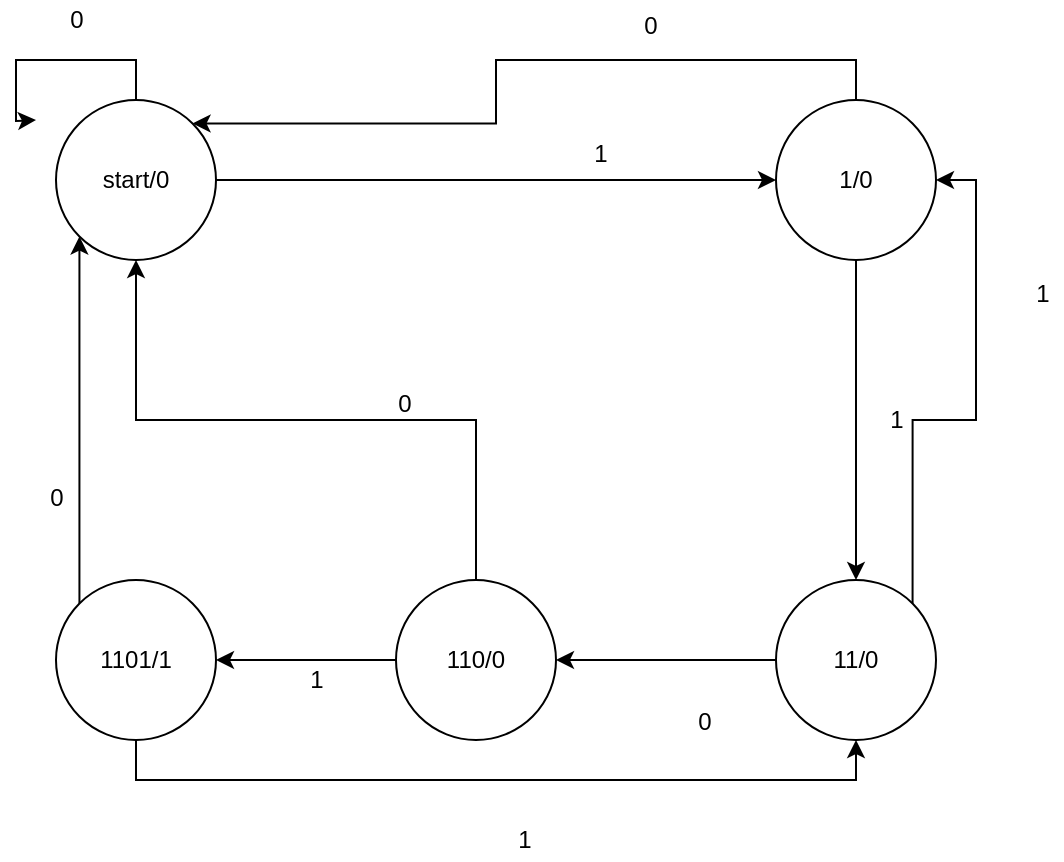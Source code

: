 <mxfile version="12.5.5" type="device"><diagram id="NwbNw7dno2CFMQrTIypK" name="Page-1"><mxGraphModel dx="1422" dy="768" grid="1" gridSize="10" guides="1" tooltips="1" connect="1" arrows="1" fold="1" page="1" pageScale="1" pageWidth="850" pageHeight="1100" math="0" shadow="0"><root><mxCell id="0"/><mxCell id="1" parent="0"/><mxCell id="fIMrm-GxBL-ZDaVqOaT6-3" style="edgeStyle=orthogonalEdgeStyle;rounded=0;orthogonalLoop=1;jettySize=auto;html=1;exitX=1;exitY=0.5;exitDx=0;exitDy=0;entryX=0;entryY=0.5;entryDx=0;entryDy=0;" edge="1" parent="1" source="fIMrm-GxBL-ZDaVqOaT6-1" target="fIMrm-GxBL-ZDaVqOaT6-2"><mxGeometry relative="1" as="geometry"/></mxCell><mxCell id="fIMrm-GxBL-ZDaVqOaT6-16" style="edgeStyle=orthogonalEdgeStyle;rounded=0;orthogonalLoop=1;jettySize=auto;html=1;exitX=0.5;exitY=0;exitDx=0;exitDy=0;" edge="1" parent="1" source="fIMrm-GxBL-ZDaVqOaT6-1"><mxGeometry relative="1" as="geometry"><mxPoint x="120" y="250" as="targetPoint"/></mxGeometry></mxCell><mxCell id="fIMrm-GxBL-ZDaVqOaT6-1" value="start/0" style="ellipse;whiteSpace=wrap;html=1;aspect=fixed;" vertex="1" parent="1"><mxGeometry x="130" y="240" width="80" height="80" as="geometry"/></mxCell><mxCell id="fIMrm-GxBL-ZDaVqOaT6-6" style="edgeStyle=orthogonalEdgeStyle;rounded=0;orthogonalLoop=1;jettySize=auto;html=1;exitX=0.5;exitY=1;exitDx=0;exitDy=0;" edge="1" parent="1" source="fIMrm-GxBL-ZDaVqOaT6-2" target="fIMrm-GxBL-ZDaVqOaT6-5"><mxGeometry relative="1" as="geometry"/></mxCell><mxCell id="fIMrm-GxBL-ZDaVqOaT6-26" style="edgeStyle=orthogonalEdgeStyle;rounded=0;orthogonalLoop=1;jettySize=auto;html=1;exitX=0.5;exitY=0;exitDx=0;exitDy=0;entryX=1;entryY=0;entryDx=0;entryDy=0;" edge="1" parent="1" source="fIMrm-GxBL-ZDaVqOaT6-2" target="fIMrm-GxBL-ZDaVqOaT6-1"><mxGeometry relative="1" as="geometry"/></mxCell><mxCell id="fIMrm-GxBL-ZDaVqOaT6-2" value="1/0" style="ellipse;whiteSpace=wrap;html=1;aspect=fixed;" vertex="1" parent="1"><mxGeometry x="490" y="240" width="80" height="80" as="geometry"/></mxCell><mxCell id="fIMrm-GxBL-ZDaVqOaT6-4" value="1" style="text;html=1;align=center;verticalAlign=middle;resizable=0;points=[];autosize=1;" vertex="1" parent="1"><mxGeometry x="392" y="257" width="20" height="20" as="geometry"/></mxCell><mxCell id="fIMrm-GxBL-ZDaVqOaT6-9" style="edgeStyle=orthogonalEdgeStyle;rounded=0;orthogonalLoop=1;jettySize=auto;html=1;exitX=0;exitY=0.5;exitDx=0;exitDy=0;entryX=1;entryY=0.5;entryDx=0;entryDy=0;" edge="1" parent="1" source="fIMrm-GxBL-ZDaVqOaT6-5" target="fIMrm-GxBL-ZDaVqOaT6-8"><mxGeometry relative="1" as="geometry"/></mxCell><mxCell id="fIMrm-GxBL-ZDaVqOaT6-14" style="edgeStyle=orthogonalEdgeStyle;rounded=0;orthogonalLoop=1;jettySize=auto;html=1;exitX=1;exitY=0;exitDx=0;exitDy=0;entryX=1;entryY=0.5;entryDx=0;entryDy=0;" edge="1" parent="1" source="fIMrm-GxBL-ZDaVqOaT6-5" target="fIMrm-GxBL-ZDaVqOaT6-2"><mxGeometry relative="1" as="geometry"/></mxCell><mxCell id="fIMrm-GxBL-ZDaVqOaT6-5" value="11/0" style="ellipse;whiteSpace=wrap;html=1;aspect=fixed;" vertex="1" parent="1"><mxGeometry x="490" y="480" width="80" height="80" as="geometry"/></mxCell><mxCell id="fIMrm-GxBL-ZDaVqOaT6-7" value="1" style="text;html=1;align=center;verticalAlign=middle;resizable=0;points=[];autosize=1;" vertex="1" parent="1"><mxGeometry x="540" y="390" width="20" height="20" as="geometry"/></mxCell><mxCell id="fIMrm-GxBL-ZDaVqOaT6-12" style="edgeStyle=orthogonalEdgeStyle;rounded=0;orthogonalLoop=1;jettySize=auto;html=1;exitX=0;exitY=0.5;exitDx=0;exitDy=0;entryX=1;entryY=0.5;entryDx=0;entryDy=0;" edge="1" parent="1" source="fIMrm-GxBL-ZDaVqOaT6-8" target="fIMrm-GxBL-ZDaVqOaT6-11"><mxGeometry relative="1" as="geometry"/></mxCell><mxCell id="fIMrm-GxBL-ZDaVqOaT6-19" style="edgeStyle=orthogonalEdgeStyle;rounded=0;orthogonalLoop=1;jettySize=auto;html=1;exitX=0.5;exitY=0;exitDx=0;exitDy=0;" edge="1" parent="1" source="fIMrm-GxBL-ZDaVqOaT6-8" target="fIMrm-GxBL-ZDaVqOaT6-1"><mxGeometry relative="1" as="geometry"/></mxCell><mxCell id="fIMrm-GxBL-ZDaVqOaT6-8" value="110/0" style="ellipse;whiteSpace=wrap;html=1;aspect=fixed;" vertex="1" parent="1"><mxGeometry x="300" y="480" width="80" height="80" as="geometry"/></mxCell><mxCell id="fIMrm-GxBL-ZDaVqOaT6-10" value="0" style="text;html=1;align=center;verticalAlign=middle;resizable=0;points=[];autosize=1;" vertex="1" parent="1"><mxGeometry x="444" y="541" width="20" height="20" as="geometry"/></mxCell><mxCell id="fIMrm-GxBL-ZDaVqOaT6-22" style="edgeStyle=orthogonalEdgeStyle;rounded=0;orthogonalLoop=1;jettySize=auto;html=1;exitX=0.5;exitY=1;exitDx=0;exitDy=0;entryX=0.5;entryY=1;entryDx=0;entryDy=0;" edge="1" parent="1" source="fIMrm-GxBL-ZDaVqOaT6-11" target="fIMrm-GxBL-ZDaVqOaT6-5"><mxGeometry relative="1" as="geometry"/></mxCell><mxCell id="fIMrm-GxBL-ZDaVqOaT6-24" style="edgeStyle=orthogonalEdgeStyle;rounded=0;orthogonalLoop=1;jettySize=auto;html=1;exitX=0;exitY=0;exitDx=0;exitDy=0;entryX=0;entryY=1;entryDx=0;entryDy=0;" edge="1" parent="1" source="fIMrm-GxBL-ZDaVqOaT6-11" target="fIMrm-GxBL-ZDaVqOaT6-1"><mxGeometry relative="1" as="geometry"/></mxCell><mxCell id="fIMrm-GxBL-ZDaVqOaT6-11" value="1101/1" style="ellipse;whiteSpace=wrap;html=1;aspect=fixed;" vertex="1" parent="1"><mxGeometry x="130" y="480" width="80" height="80" as="geometry"/></mxCell><mxCell id="fIMrm-GxBL-ZDaVqOaT6-13" value="1" style="text;html=1;align=center;verticalAlign=middle;resizable=0;points=[];autosize=1;" vertex="1" parent="1"><mxGeometry x="250" y="520" width="20" height="20" as="geometry"/></mxCell><mxCell id="fIMrm-GxBL-ZDaVqOaT6-15" value="1" style="text;html=1;align=center;verticalAlign=middle;resizable=0;points=[];autosize=1;" vertex="1" parent="1"><mxGeometry x="613" y="327" width="20" height="20" as="geometry"/></mxCell><mxCell id="fIMrm-GxBL-ZDaVqOaT6-18" value="0" style="text;html=1;align=center;verticalAlign=middle;resizable=0;points=[];autosize=1;" vertex="1" parent="1"><mxGeometry x="130" y="190" width="20" height="20" as="geometry"/></mxCell><mxCell id="fIMrm-GxBL-ZDaVqOaT6-20" value="0" style="text;html=1;align=center;verticalAlign=middle;resizable=0;points=[];autosize=1;" vertex="1" parent="1"><mxGeometry x="294" y="382" width="20" height="20" as="geometry"/></mxCell><mxCell id="fIMrm-GxBL-ZDaVqOaT6-23" value="1" style="text;html=1;align=center;verticalAlign=middle;resizable=0;points=[];autosize=1;" vertex="1" parent="1"><mxGeometry x="354" y="600" width="20" height="20" as="geometry"/></mxCell><mxCell id="fIMrm-GxBL-ZDaVqOaT6-25" value="0" style="text;html=1;align=center;verticalAlign=middle;resizable=0;points=[];autosize=1;" vertex="1" parent="1"><mxGeometry x="120" y="429" width="20" height="20" as="geometry"/></mxCell><mxCell id="fIMrm-GxBL-ZDaVqOaT6-27" value="0" style="text;html=1;align=center;verticalAlign=middle;resizable=0;points=[];autosize=1;" vertex="1" parent="1"><mxGeometry x="417" y="193" width="20" height="20" as="geometry"/></mxCell></root></mxGraphModel></diagram></mxfile>